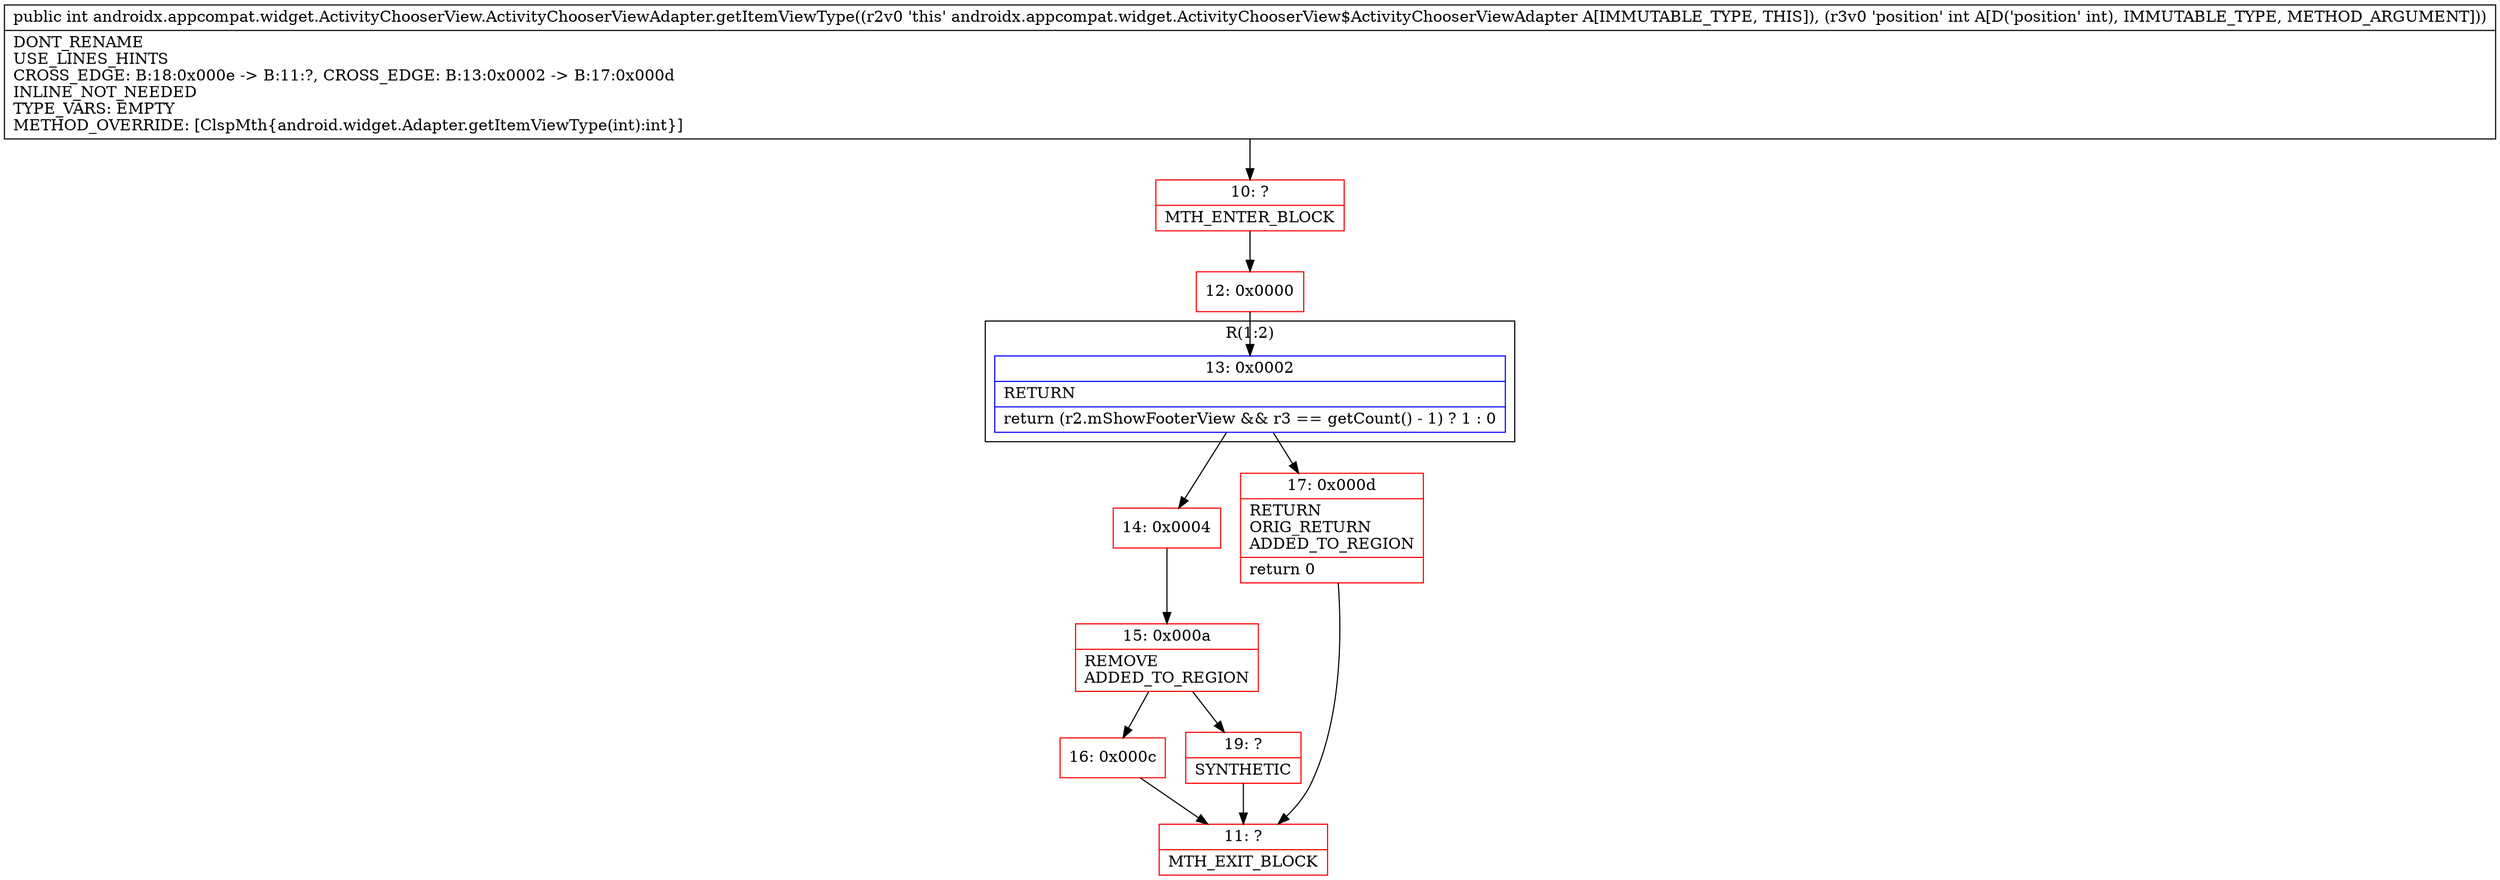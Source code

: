 digraph "CFG forandroidx.appcompat.widget.ActivityChooserView.ActivityChooserViewAdapter.getItemViewType(I)I" {
subgraph cluster_Region_1132277931 {
label = "R(1:2)";
node [shape=record,color=blue];
Node_13 [shape=record,label="{13\:\ 0x0002|RETURN\l|return (r2.mShowFooterView && r3 == getCount() \- 1) ? 1 : 0\l}"];
}
Node_10 [shape=record,color=red,label="{10\:\ ?|MTH_ENTER_BLOCK\l}"];
Node_12 [shape=record,color=red,label="{12\:\ 0x0000}"];
Node_14 [shape=record,color=red,label="{14\:\ 0x0004}"];
Node_15 [shape=record,color=red,label="{15\:\ 0x000a|REMOVE\lADDED_TO_REGION\l}"];
Node_16 [shape=record,color=red,label="{16\:\ 0x000c}"];
Node_11 [shape=record,color=red,label="{11\:\ ?|MTH_EXIT_BLOCK\l}"];
Node_19 [shape=record,color=red,label="{19\:\ ?|SYNTHETIC\l}"];
Node_17 [shape=record,color=red,label="{17\:\ 0x000d|RETURN\lORIG_RETURN\lADDED_TO_REGION\l|return 0\l}"];
MethodNode[shape=record,label="{public int androidx.appcompat.widget.ActivityChooserView.ActivityChooserViewAdapter.getItemViewType((r2v0 'this' androidx.appcompat.widget.ActivityChooserView$ActivityChooserViewAdapter A[IMMUTABLE_TYPE, THIS]), (r3v0 'position' int A[D('position' int), IMMUTABLE_TYPE, METHOD_ARGUMENT]))  | DONT_RENAME\lUSE_LINES_HINTS\lCROSS_EDGE: B:18:0x000e \-\> B:11:?, CROSS_EDGE: B:13:0x0002 \-\> B:17:0x000d\lINLINE_NOT_NEEDED\lTYPE_VARS: EMPTY\lMETHOD_OVERRIDE: [ClspMth\{android.widget.Adapter.getItemViewType(int):int\}]\l}"];
MethodNode -> Node_10;Node_13 -> Node_14;
Node_13 -> Node_17;
Node_10 -> Node_12;
Node_12 -> Node_13;
Node_14 -> Node_15;
Node_15 -> Node_16;
Node_15 -> Node_19;
Node_16 -> Node_11;
Node_19 -> Node_11;
Node_17 -> Node_11;
}

